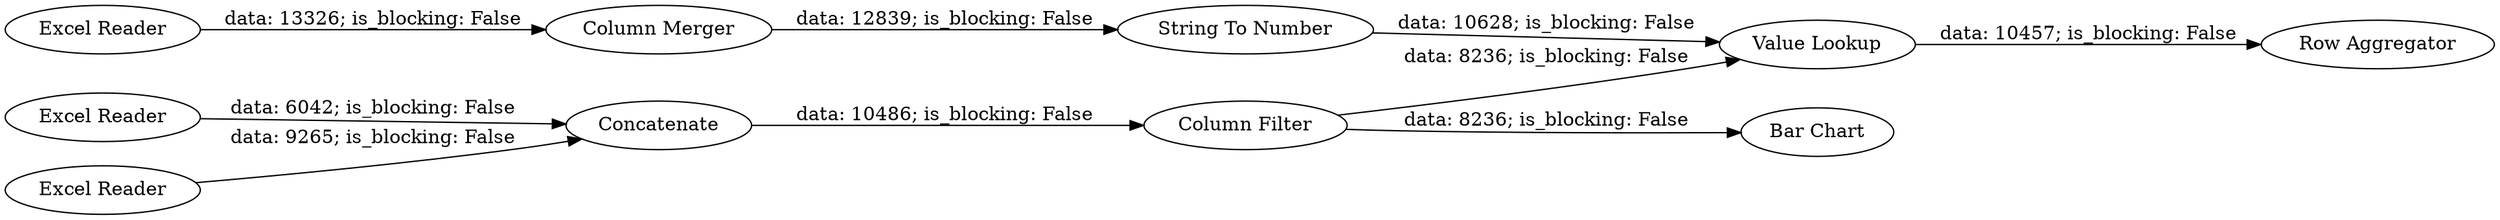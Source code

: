 digraph {
	"-488242239721892289_10" [label="Bar Chart"]
	"-488242239721892289_4" [label="Column Filter"]
	"-488242239721892289_9" [label="String To Number"]
	"-488242239721892289_5" [label="Excel Reader"]
	"-488242239721892289_6" [label="Column Merger"]
	"-488242239721892289_3" [label=Concatenate]
	"-488242239721892289_8" [label="Row Aggregator"]
	"-488242239721892289_7" [label="Value Lookup"]
	"-488242239721892289_1" [label="Excel Reader"]
	"-488242239721892289_2" [label="Excel Reader"]
	"-488242239721892289_4" -> "-488242239721892289_10" [label="data: 8236; is_blocking: False"]
	"-488242239721892289_9" -> "-488242239721892289_7" [label="data: 10628; is_blocking: False"]
	"-488242239721892289_3" -> "-488242239721892289_4" [label="data: 10486; is_blocking: False"]
	"-488242239721892289_7" -> "-488242239721892289_8" [label="data: 10457; is_blocking: False"]
	"-488242239721892289_2" -> "-488242239721892289_3" [label="data: 9265; is_blocking: False"]
	"-488242239721892289_6" -> "-488242239721892289_9" [label="data: 12839; is_blocking: False"]
	"-488242239721892289_5" -> "-488242239721892289_6" [label="data: 13326; is_blocking: False"]
	"-488242239721892289_1" -> "-488242239721892289_3" [label="data: 6042; is_blocking: False"]
	"-488242239721892289_4" -> "-488242239721892289_7" [label="data: 8236; is_blocking: False"]
	rankdir=LR
}
